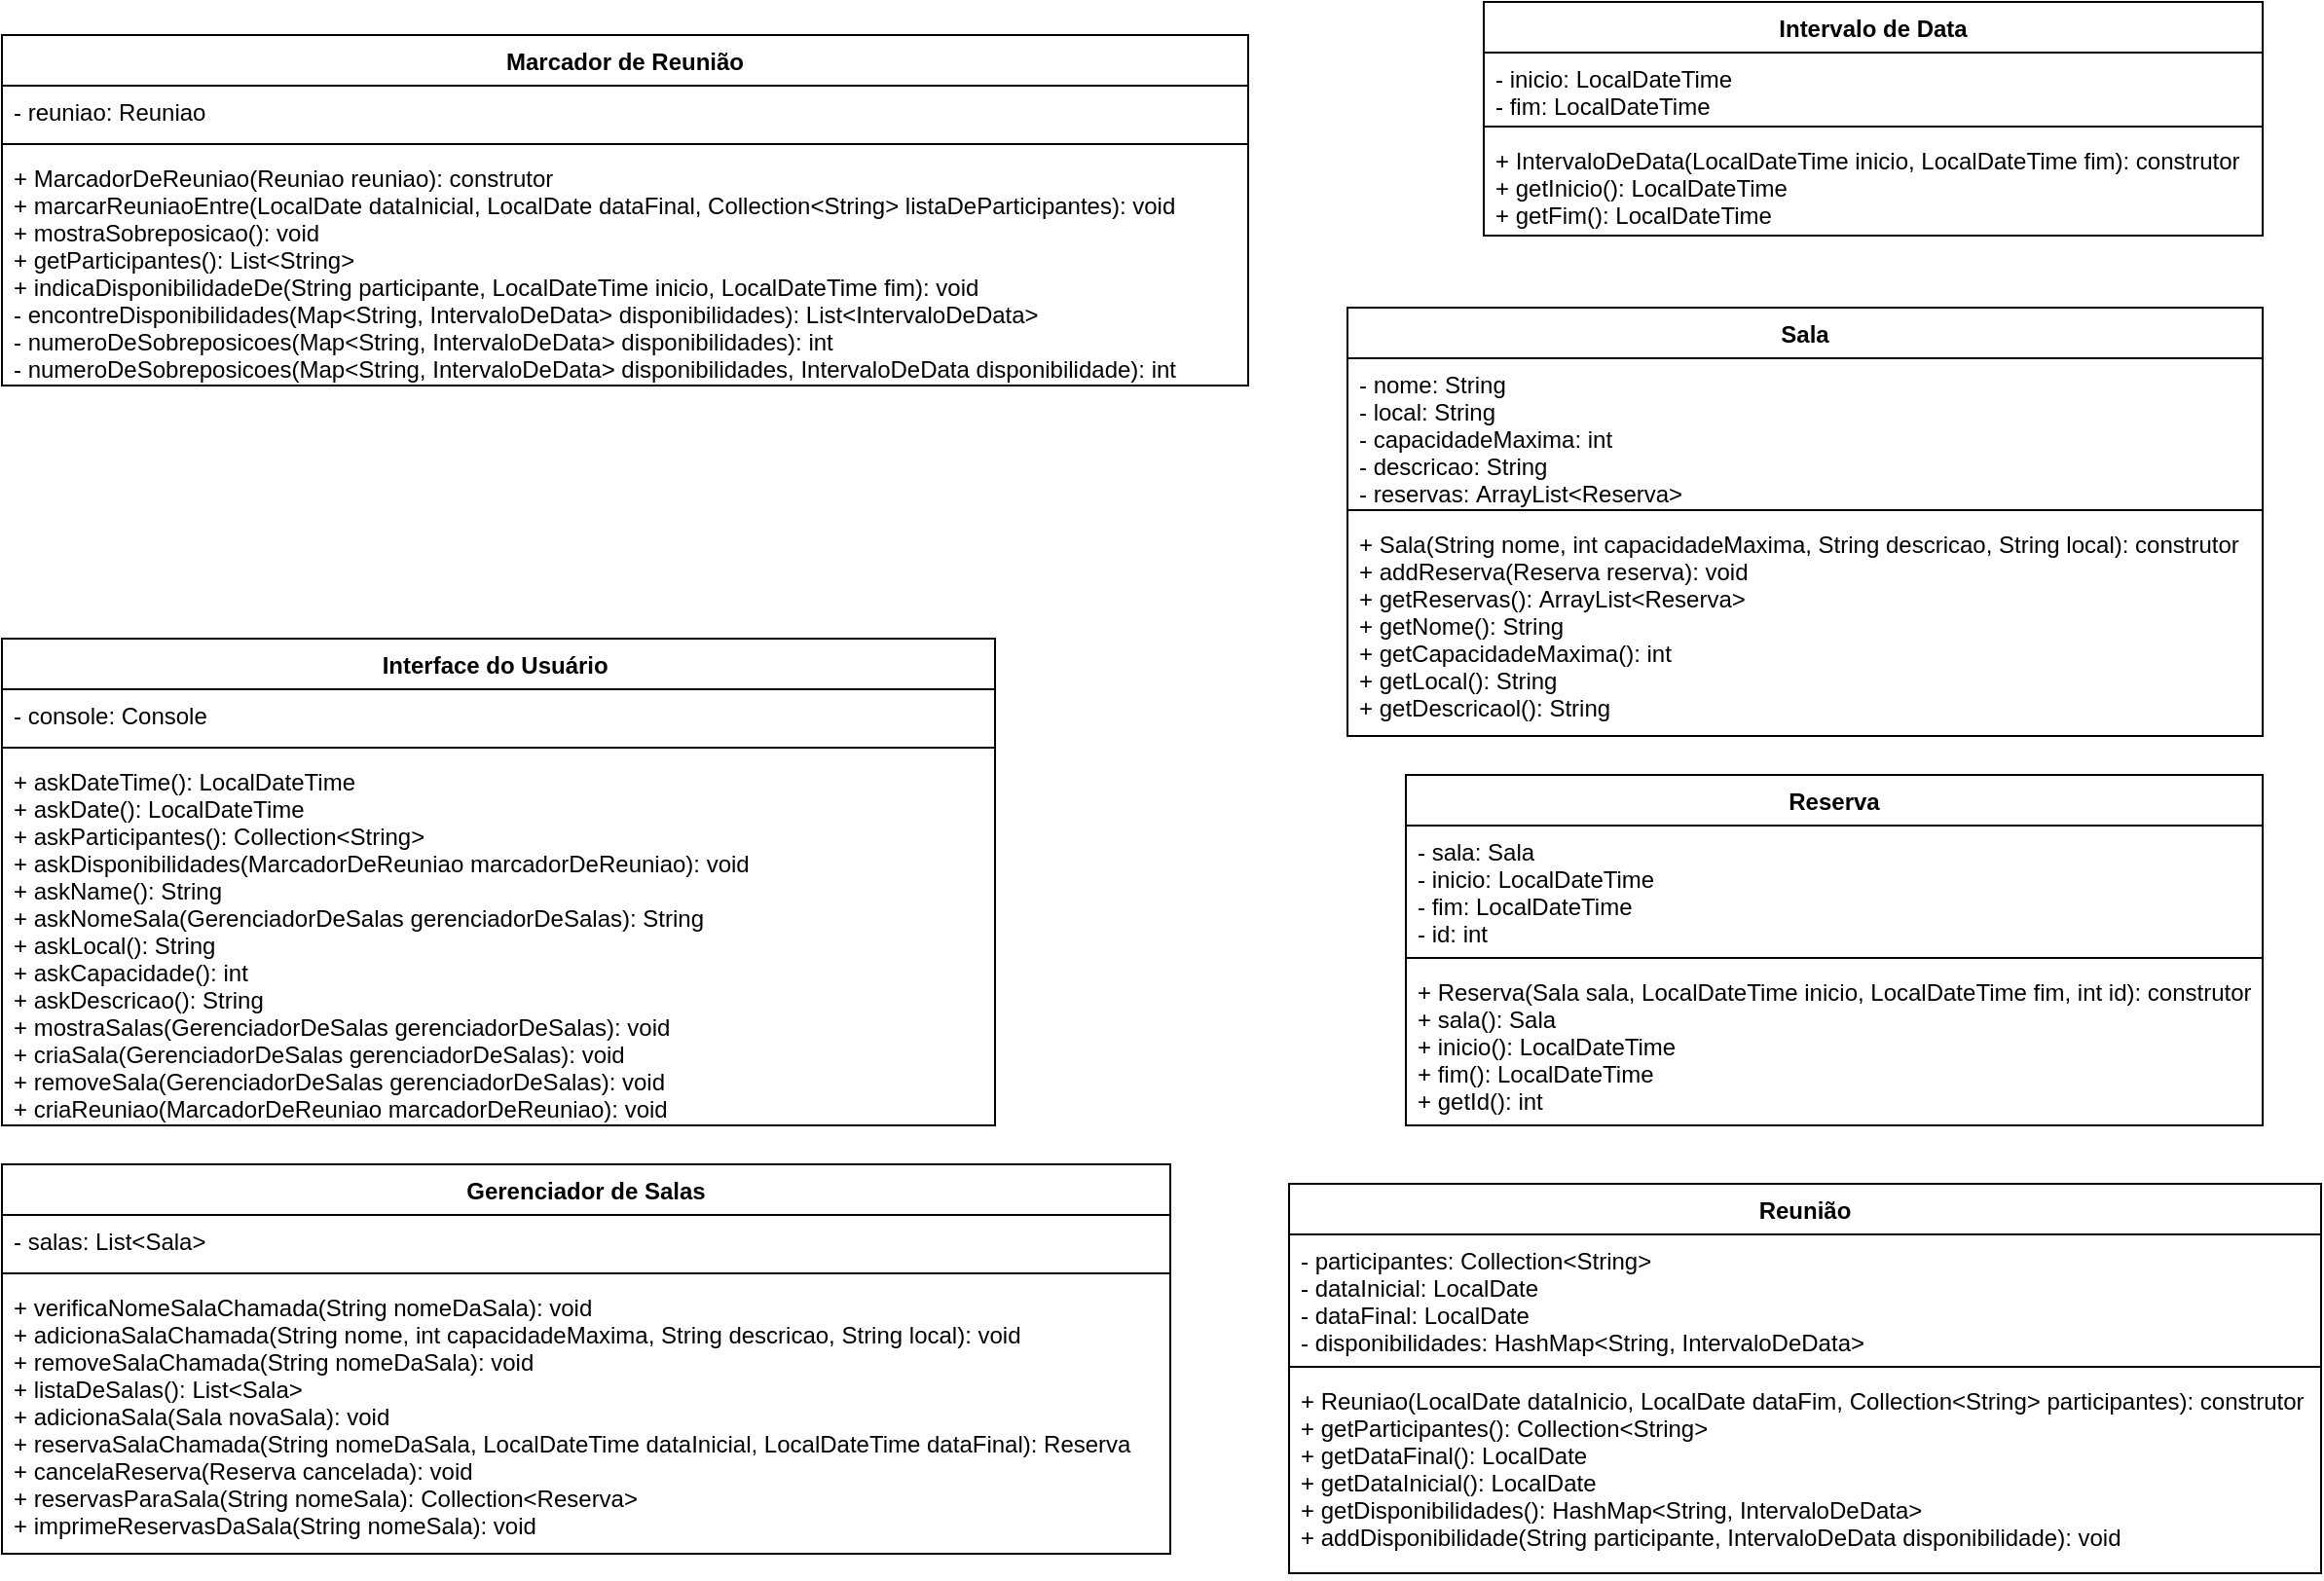<mxfile version="14.8.5" type="github">
  <diagram id="APduhm-BwBGoANMrR3RC" name="Page-1">
    <mxGraphModel dx="2044" dy="872" grid="1" gridSize="10" guides="1" tooltips="1" connect="1" arrows="1" fold="1" page="1" pageScale="1" pageWidth="827" pageHeight="1169" math="0" shadow="0">
      <root>
        <mxCell id="0" />
        <mxCell id="1" parent="0" />
        <mxCell id="jlM54ZswMQAgDEcTcvVN-1" value="Marcador de Reunião" style="swimlane;fontStyle=1;align=center;verticalAlign=top;childLayout=stackLayout;horizontal=1;startSize=26;horizontalStack=0;resizeParent=1;resizeParentMax=0;resizeLast=0;collapsible=1;marginBottom=0;" vertex="1" parent="1">
          <mxGeometry x="80" y="60" width="640" height="180" as="geometry" />
        </mxCell>
        <mxCell id="jlM54ZswMQAgDEcTcvVN-2" value="- reuniao: Reuniao" style="text;strokeColor=none;fillColor=none;align=left;verticalAlign=top;spacingLeft=4;spacingRight=4;overflow=hidden;rotatable=0;points=[[0,0.5],[1,0.5]];portConstraint=eastwest;" vertex="1" parent="jlM54ZswMQAgDEcTcvVN-1">
          <mxGeometry y="26" width="640" height="26" as="geometry" />
        </mxCell>
        <mxCell id="jlM54ZswMQAgDEcTcvVN-3" value="" style="line;strokeWidth=1;fillColor=none;align=left;verticalAlign=middle;spacingTop=-1;spacingLeft=3;spacingRight=3;rotatable=0;labelPosition=right;points=[];portConstraint=eastwest;" vertex="1" parent="jlM54ZswMQAgDEcTcvVN-1">
          <mxGeometry y="52" width="640" height="8" as="geometry" />
        </mxCell>
        <mxCell id="jlM54ZswMQAgDEcTcvVN-4" value="+ MarcadorDeReuniao(Reuniao reuniao): construtor&#xa;+ marcarReuniaoEntre(LocalDate dataInicial, LocalDate dataFinal, Collection&lt;String&gt; listaDeParticipantes): void&#xa;+ mostraSobreposicao(): void&#xa;+ getParticipantes(): List&lt;String&gt;&#xa;+ indicaDisponibilidadeDe(String participante, LocalDateTime inicio, LocalDateTime fim): void&#xa;- encontreDisponibilidades(Map&lt;String, IntervaloDeData&gt; disponibilidades): List&lt;IntervaloDeData&gt;&#xa;- numeroDeSobreposicoes(Map&lt;String, IntervaloDeData&gt; disponibilidades): int&#xa;- numeroDeSobreposicoes(Map&lt;String, IntervaloDeData&gt; disponibilidades, IntervaloDeData disponibilidade): int&#xa;" style="text;strokeColor=none;fillColor=none;align=left;verticalAlign=top;spacingLeft=4;spacingRight=4;overflow=hidden;rotatable=0;points=[[0,0.5],[1,0.5]];portConstraint=eastwest;" vertex="1" parent="jlM54ZswMQAgDEcTcvVN-1">
          <mxGeometry y="60" width="640" height="120" as="geometry" />
        </mxCell>
        <mxCell id="jlM54ZswMQAgDEcTcvVN-5" value="Interface do Usuário " style="swimlane;fontStyle=1;align=center;verticalAlign=top;childLayout=stackLayout;horizontal=1;startSize=26;horizontalStack=0;resizeParent=1;resizeParentMax=0;resizeLast=0;collapsible=1;marginBottom=0;" vertex="1" parent="1">
          <mxGeometry x="80" y="370" width="510" height="250" as="geometry">
            <mxRectangle x="290" y="60" width="150" height="26" as="alternateBounds" />
          </mxGeometry>
        </mxCell>
        <mxCell id="jlM54ZswMQAgDEcTcvVN-6" value="- console: Console" style="text;strokeColor=none;fillColor=none;align=left;verticalAlign=top;spacingLeft=4;spacingRight=4;overflow=hidden;rotatable=0;points=[[0,0.5],[1,0.5]];portConstraint=eastwest;" vertex="1" parent="jlM54ZswMQAgDEcTcvVN-5">
          <mxGeometry y="26" width="510" height="26" as="geometry" />
        </mxCell>
        <mxCell id="jlM54ZswMQAgDEcTcvVN-7" value="" style="line;strokeWidth=1;fillColor=none;align=left;verticalAlign=middle;spacingTop=-1;spacingLeft=3;spacingRight=3;rotatable=0;labelPosition=right;points=[];portConstraint=eastwest;" vertex="1" parent="jlM54ZswMQAgDEcTcvVN-5">
          <mxGeometry y="52" width="510" height="8" as="geometry" />
        </mxCell>
        <mxCell id="jlM54ZswMQAgDEcTcvVN-8" value="+ askDateTime(): LocalDateTime &#xa;+ askDate(): LocalDateTime &#xa;+ askParticipantes(): Collection&lt;String&gt; &#xa;+ askDisponibilidades(MarcadorDeReuniao marcadorDeReuniao): void&#xa;+ askName(): String&#xa;+ askNomeSala(GerenciadorDeSalas gerenciadorDeSalas): String&#xa;+ askLocal(): String&#xa;+ askCapacidade(): int&#xa;+ askDescricao(): String&#xa;+ mostraSalas(GerenciadorDeSalas gerenciadorDeSalas): void&#xa;+ criaSala(GerenciadorDeSalas gerenciadorDeSalas): void&#xa;+ removeSala(GerenciadorDeSalas gerenciadorDeSalas): void&#xa;+ criaReuniao(MarcadorDeReuniao marcadorDeReuniao): void&#xa;" style="text;strokeColor=none;fillColor=none;align=left;verticalAlign=top;spacingLeft=4;spacingRight=4;overflow=hidden;rotatable=0;points=[[0,0.5],[1,0.5]];portConstraint=eastwest;" vertex="1" parent="jlM54ZswMQAgDEcTcvVN-5">
          <mxGeometry y="60" width="510" height="190" as="geometry" />
        </mxCell>
        <mxCell id="jlM54ZswMQAgDEcTcvVN-9" value="Gerenciador de Salas" style="swimlane;fontStyle=1;align=center;verticalAlign=top;childLayout=stackLayout;horizontal=1;startSize=26;horizontalStack=0;resizeParent=1;resizeParentMax=0;resizeLast=0;collapsible=1;marginBottom=0;" vertex="1" parent="1">
          <mxGeometry x="80" y="640" width="600" height="200" as="geometry">
            <mxRectangle x="290" y="60" width="150" height="26" as="alternateBounds" />
          </mxGeometry>
        </mxCell>
        <mxCell id="jlM54ZswMQAgDEcTcvVN-10" value="- salas: List&lt;Sala&gt;" style="text;strokeColor=none;fillColor=none;align=left;verticalAlign=top;spacingLeft=4;spacingRight=4;overflow=hidden;rotatable=0;points=[[0,0.5],[1,0.5]];portConstraint=eastwest;" vertex="1" parent="jlM54ZswMQAgDEcTcvVN-9">
          <mxGeometry y="26" width="600" height="26" as="geometry" />
        </mxCell>
        <mxCell id="jlM54ZswMQAgDEcTcvVN-11" value="" style="line;strokeWidth=1;fillColor=none;align=left;verticalAlign=middle;spacingTop=-1;spacingLeft=3;spacingRight=3;rotatable=0;labelPosition=right;points=[];portConstraint=eastwest;" vertex="1" parent="jlM54ZswMQAgDEcTcvVN-9">
          <mxGeometry y="52" width="600" height="8" as="geometry" />
        </mxCell>
        <mxCell id="jlM54ZswMQAgDEcTcvVN-12" value="+ verificaNomeSalaChamada(String nomeDaSala): void&#xa;+ adicionaSalaChamada(String nome, int capacidadeMaxima, String descricao, String local): void&#xa;+ removeSalaChamada(String nomeDaSala): void&#xa;+ listaDeSalas(): List&lt;Sala&gt;&#xa;+ adicionaSala(Sala novaSala): void&#xa;+ reservaSalaChamada(String nomeDaSala, LocalDateTime dataInicial, LocalDateTime dataFinal): Reserva&#xa;+ cancelaReserva(Reserva cancelada): void&#xa;+ reservasParaSala(String nomeSala): Collection&lt;Reserva&gt; &#xa;+ imprimeReservasDaSala(String nomeSala): void " style="text;strokeColor=none;fillColor=none;align=left;verticalAlign=top;spacingLeft=4;spacingRight=4;overflow=hidden;rotatable=0;points=[[0,0.5],[1,0.5]];portConstraint=eastwest;" vertex="1" parent="jlM54ZswMQAgDEcTcvVN-9">
          <mxGeometry y="60" width="600" height="140" as="geometry" />
        </mxCell>
        <mxCell id="jlM54ZswMQAgDEcTcvVN-13" value="Reunião" style="swimlane;fontStyle=1;align=center;verticalAlign=top;childLayout=stackLayout;horizontal=1;startSize=26;horizontalStack=0;resizeParent=1;resizeParentMax=0;resizeLast=0;collapsible=1;marginBottom=0;" vertex="1" parent="1">
          <mxGeometry x="741" y="650" width="530" height="200" as="geometry">
            <mxRectangle x="290" y="60" width="150" height="26" as="alternateBounds" />
          </mxGeometry>
        </mxCell>
        <mxCell id="jlM54ZswMQAgDEcTcvVN-14" value="- participantes: Collection&lt;String&gt;&#xa;- dataInicial: LocalDate &#xa;- dataFinal: LocalDate&#xa;- disponibilidades: HashMap&lt;String, IntervaloDeData&gt;" style="text;strokeColor=none;fillColor=none;align=left;verticalAlign=top;spacingLeft=4;spacingRight=4;overflow=hidden;rotatable=0;points=[[0,0.5],[1,0.5]];portConstraint=eastwest;" vertex="1" parent="jlM54ZswMQAgDEcTcvVN-13">
          <mxGeometry y="26" width="530" height="64" as="geometry" />
        </mxCell>
        <mxCell id="jlM54ZswMQAgDEcTcvVN-15" value="" style="line;strokeWidth=1;fillColor=none;align=left;verticalAlign=middle;spacingTop=-1;spacingLeft=3;spacingRight=3;rotatable=0;labelPosition=right;points=[];portConstraint=eastwest;" vertex="1" parent="jlM54ZswMQAgDEcTcvVN-13">
          <mxGeometry y="90" width="530" height="8" as="geometry" />
        </mxCell>
        <mxCell id="jlM54ZswMQAgDEcTcvVN-16" value="+ Reuniao(LocalDate dataInicio, LocalDate dataFim, Collection&lt;String&gt; participantes): construtor&#xa;+ getParticipantes(): Collection&lt;String&gt;&#xa;+ getDataFinal(): LocalDate&#xa;+ getDataInicial(): LocalDate&#xa;+ getDisponibilidades(): HashMap&lt;String, IntervaloDeData&gt; &#xa;+ addDisponibilidade(String participante, IntervaloDeData disponibilidade): void&#xa;" style="text;strokeColor=none;fillColor=none;align=left;verticalAlign=top;spacingLeft=4;spacingRight=4;overflow=hidden;rotatable=0;points=[[0,0.5],[1,0.5]];portConstraint=eastwest;" vertex="1" parent="jlM54ZswMQAgDEcTcvVN-13">
          <mxGeometry y="98" width="530" height="102" as="geometry" />
        </mxCell>
        <mxCell id="jlM54ZswMQAgDEcTcvVN-17" value="Reserva" style="swimlane;fontStyle=1;align=center;verticalAlign=top;childLayout=stackLayout;horizontal=1;startSize=26;horizontalStack=0;resizeParent=1;resizeParentMax=0;resizeLast=0;collapsible=1;marginBottom=0;" vertex="1" parent="1">
          <mxGeometry x="801" y="440" width="440" height="180" as="geometry">
            <mxRectangle x="290" y="60" width="150" height="26" as="alternateBounds" />
          </mxGeometry>
        </mxCell>
        <mxCell id="jlM54ZswMQAgDEcTcvVN-18" value="- sala: Sala&#xa;- inicio: LocalDateTime&#xa;- fim: LocalDateTime&#xa;- id: int" style="text;strokeColor=none;fillColor=none;align=left;verticalAlign=top;spacingLeft=4;spacingRight=4;overflow=hidden;rotatable=0;points=[[0,0.5],[1,0.5]];portConstraint=eastwest;" vertex="1" parent="jlM54ZswMQAgDEcTcvVN-17">
          <mxGeometry y="26" width="440" height="64" as="geometry" />
        </mxCell>
        <mxCell id="jlM54ZswMQAgDEcTcvVN-19" value="" style="line;strokeWidth=1;fillColor=none;align=left;verticalAlign=middle;spacingTop=-1;spacingLeft=3;spacingRight=3;rotatable=0;labelPosition=right;points=[];portConstraint=eastwest;" vertex="1" parent="jlM54ZswMQAgDEcTcvVN-17">
          <mxGeometry y="90" width="440" height="8" as="geometry" />
        </mxCell>
        <mxCell id="jlM54ZswMQAgDEcTcvVN-20" value="+ Reserva(Sala sala, LocalDateTime inicio, LocalDateTime fim, int id): construtor&#xa;+ sala(): Sala&#xa;+ inicio(): LocalDateTime&#xa;+ fim(): LocalDateTime&#xa;+ getId(): int" style="text;strokeColor=none;fillColor=none;align=left;verticalAlign=top;spacingLeft=4;spacingRight=4;overflow=hidden;rotatable=0;points=[[0,0.5],[1,0.5]];portConstraint=eastwest;" vertex="1" parent="jlM54ZswMQAgDEcTcvVN-17">
          <mxGeometry y="98" width="440" height="82" as="geometry" />
        </mxCell>
        <mxCell id="jlM54ZswMQAgDEcTcvVN-21" value="Sala" style="swimlane;fontStyle=1;align=center;verticalAlign=top;childLayout=stackLayout;horizontal=1;startSize=26;horizontalStack=0;resizeParent=1;resizeParentMax=0;resizeLast=0;collapsible=1;marginBottom=0;" vertex="1" parent="1">
          <mxGeometry x="771" y="200" width="470" height="220" as="geometry">
            <mxRectangle x="290" y="60" width="150" height="26" as="alternateBounds" />
          </mxGeometry>
        </mxCell>
        <mxCell id="jlM54ZswMQAgDEcTcvVN-22" value="- nome: String&#xa;- local: String&#xa;- capacidadeMaxima: int&#xa;- descricao: String&#xa;- reservas: ArrayList&lt;Reserva&gt;&#xa;" style="text;strokeColor=none;fillColor=none;align=left;verticalAlign=top;spacingLeft=4;spacingRight=4;overflow=hidden;rotatable=0;points=[[0,0.5],[1,0.5]];portConstraint=eastwest;" vertex="1" parent="jlM54ZswMQAgDEcTcvVN-21">
          <mxGeometry y="26" width="470" height="74" as="geometry" />
        </mxCell>
        <mxCell id="jlM54ZswMQAgDEcTcvVN-23" value="" style="line;strokeWidth=1;fillColor=none;align=left;verticalAlign=middle;spacingTop=-1;spacingLeft=3;spacingRight=3;rotatable=0;labelPosition=right;points=[];portConstraint=eastwest;" vertex="1" parent="jlM54ZswMQAgDEcTcvVN-21">
          <mxGeometry y="100" width="470" height="8" as="geometry" />
        </mxCell>
        <mxCell id="jlM54ZswMQAgDEcTcvVN-24" value="+ Sala(String nome, int capacidadeMaxima, String descricao, String local): construtor&#xa;+ addReserva(Reserva reserva): void&#xa;+ getReservas(): ArrayList&lt;Reserva&gt;&#xa;+ getNome(): String&#xa;+ getCapacidadeMaxima(): int&#xa;+ getLocal(): String&#xa;+ getDescricaol(): String" style="text;strokeColor=none;fillColor=none;align=left;verticalAlign=top;spacingLeft=4;spacingRight=4;overflow=hidden;rotatable=0;points=[[0,0.5],[1,0.5]];portConstraint=eastwest;" vertex="1" parent="jlM54ZswMQAgDEcTcvVN-21">
          <mxGeometry y="108" width="470" height="112" as="geometry" />
        </mxCell>
        <mxCell id="jlM54ZswMQAgDEcTcvVN-25" value="Intervalo de Data" style="swimlane;fontStyle=1;align=center;verticalAlign=top;childLayout=stackLayout;horizontal=1;startSize=26;horizontalStack=0;resizeParent=1;resizeParentMax=0;resizeLast=0;collapsible=1;marginBottom=0;" vertex="1" parent="1">
          <mxGeometry x="841" y="43" width="400" height="120" as="geometry">
            <mxRectangle x="290" y="60" width="150" height="26" as="alternateBounds" />
          </mxGeometry>
        </mxCell>
        <mxCell id="jlM54ZswMQAgDEcTcvVN-26" value="- inicio: LocalDateTime&#xa;- fim: LocalDateTime" style="text;strokeColor=none;fillColor=none;align=left;verticalAlign=top;spacingLeft=4;spacingRight=4;overflow=hidden;rotatable=0;points=[[0,0.5],[1,0.5]];portConstraint=eastwest;" vertex="1" parent="jlM54ZswMQAgDEcTcvVN-25">
          <mxGeometry y="26" width="400" height="34" as="geometry" />
        </mxCell>
        <mxCell id="jlM54ZswMQAgDEcTcvVN-27" value="" style="line;strokeWidth=1;fillColor=none;align=left;verticalAlign=middle;spacingTop=-1;spacingLeft=3;spacingRight=3;rotatable=0;labelPosition=right;points=[];portConstraint=eastwest;" vertex="1" parent="jlM54ZswMQAgDEcTcvVN-25">
          <mxGeometry y="60" width="400" height="8" as="geometry" />
        </mxCell>
        <mxCell id="jlM54ZswMQAgDEcTcvVN-28" value="+ IntervaloDeData(LocalDateTime inicio, LocalDateTime fim): construtor&#xa;+ getInicio(): LocalDateTime&#xa;+ getFim(): LocalDateTime" style="text;strokeColor=none;fillColor=none;align=left;verticalAlign=top;spacingLeft=4;spacingRight=4;overflow=hidden;rotatable=0;points=[[0,0.5],[1,0.5]];portConstraint=eastwest;" vertex="1" parent="jlM54ZswMQAgDEcTcvVN-25">
          <mxGeometry y="68" width="400" height="52" as="geometry" />
        </mxCell>
      </root>
    </mxGraphModel>
  </diagram>
</mxfile>
